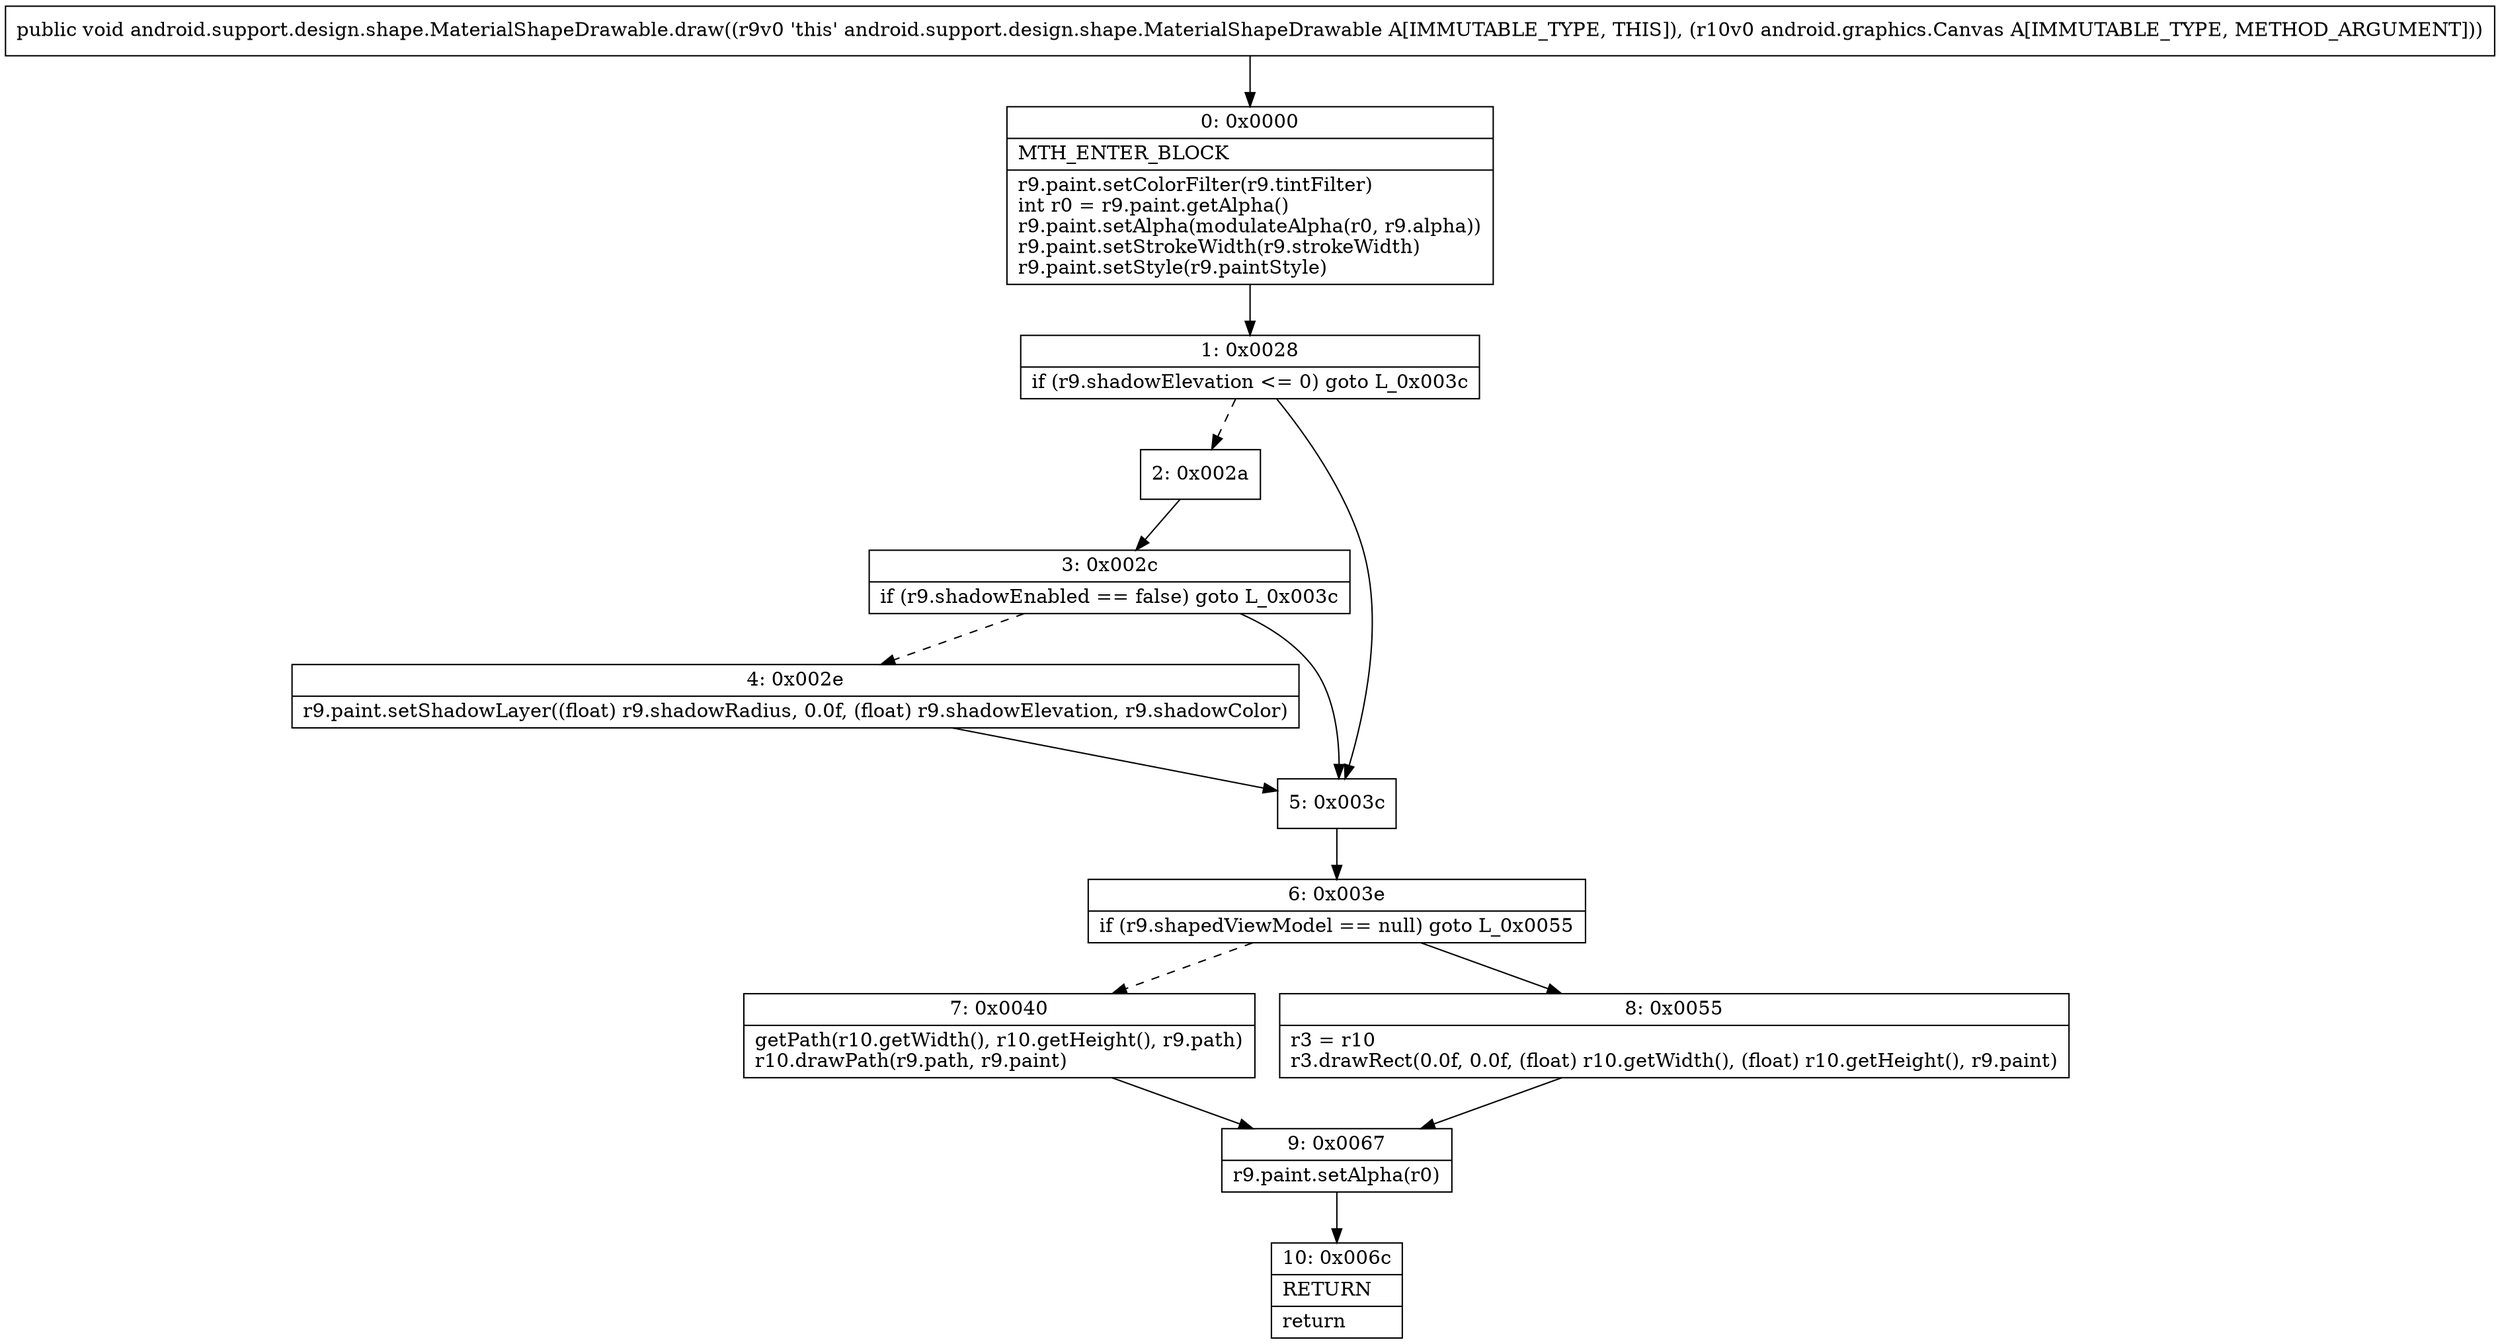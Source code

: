digraph "CFG forandroid.support.design.shape.MaterialShapeDrawable.draw(Landroid\/graphics\/Canvas;)V" {
Node_0 [shape=record,label="{0\:\ 0x0000|MTH_ENTER_BLOCK\l|r9.paint.setColorFilter(r9.tintFilter)\lint r0 = r9.paint.getAlpha()\lr9.paint.setAlpha(modulateAlpha(r0, r9.alpha))\lr9.paint.setStrokeWidth(r9.strokeWidth)\lr9.paint.setStyle(r9.paintStyle)\l}"];
Node_1 [shape=record,label="{1\:\ 0x0028|if (r9.shadowElevation \<= 0) goto L_0x003c\l}"];
Node_2 [shape=record,label="{2\:\ 0x002a}"];
Node_3 [shape=record,label="{3\:\ 0x002c|if (r9.shadowEnabled == false) goto L_0x003c\l}"];
Node_4 [shape=record,label="{4\:\ 0x002e|r9.paint.setShadowLayer((float) r9.shadowRadius, 0.0f, (float) r9.shadowElevation, r9.shadowColor)\l}"];
Node_5 [shape=record,label="{5\:\ 0x003c}"];
Node_6 [shape=record,label="{6\:\ 0x003e|if (r9.shapedViewModel == null) goto L_0x0055\l}"];
Node_7 [shape=record,label="{7\:\ 0x0040|getPath(r10.getWidth(), r10.getHeight(), r9.path)\lr10.drawPath(r9.path, r9.paint)\l}"];
Node_8 [shape=record,label="{8\:\ 0x0055|r3 = r10\lr3.drawRect(0.0f, 0.0f, (float) r10.getWidth(), (float) r10.getHeight(), r9.paint)\l}"];
Node_9 [shape=record,label="{9\:\ 0x0067|r9.paint.setAlpha(r0)\l}"];
Node_10 [shape=record,label="{10\:\ 0x006c|RETURN\l|return\l}"];
MethodNode[shape=record,label="{public void android.support.design.shape.MaterialShapeDrawable.draw((r9v0 'this' android.support.design.shape.MaterialShapeDrawable A[IMMUTABLE_TYPE, THIS]), (r10v0 android.graphics.Canvas A[IMMUTABLE_TYPE, METHOD_ARGUMENT])) }"];
MethodNode -> Node_0;
Node_0 -> Node_1;
Node_1 -> Node_2[style=dashed];
Node_1 -> Node_5;
Node_2 -> Node_3;
Node_3 -> Node_4[style=dashed];
Node_3 -> Node_5;
Node_4 -> Node_5;
Node_5 -> Node_6;
Node_6 -> Node_7[style=dashed];
Node_6 -> Node_8;
Node_7 -> Node_9;
Node_8 -> Node_9;
Node_9 -> Node_10;
}

